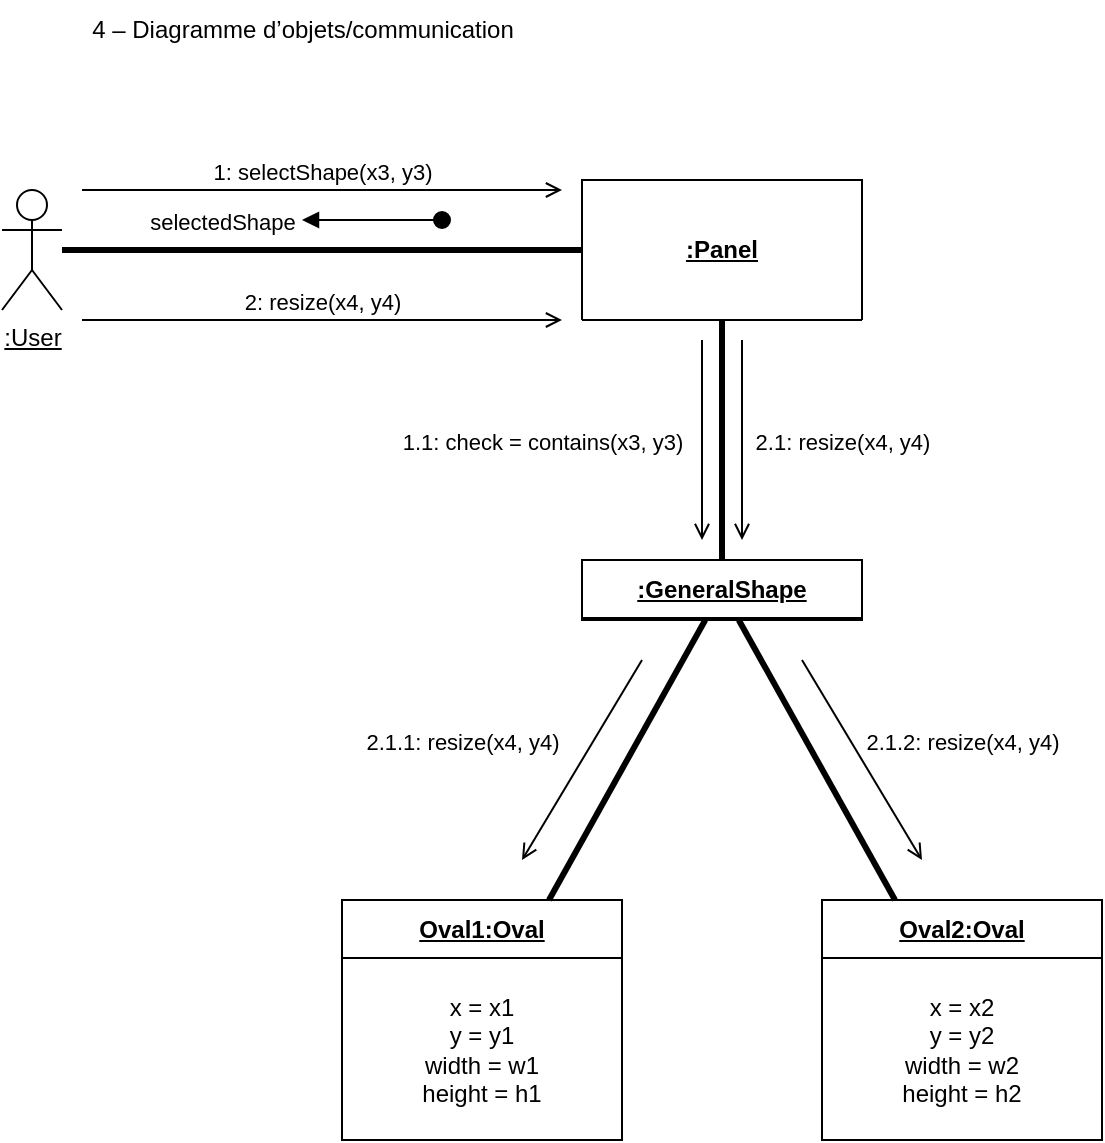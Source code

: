 <mxfile version="24.2.5" type="device">
  <diagram name="Page-1" id="ygPattPglabLzfO5Requ">
    <mxGraphModel dx="1674" dy="884" grid="1" gridSize="10" guides="1" tooltips="1" connect="1" arrows="1" fold="1" page="1" pageScale="0.7" pageWidth="827" pageHeight="1169" math="0" shadow="0">
      <root>
        <mxCell id="0" />
        <mxCell id="1" parent="0" />
        <mxCell id="02bx5hGsh96bysY1KJjp-1" value="&lt;u&gt;:User&lt;/u&gt;" style="shape=umlActor;verticalLabelPosition=bottom;verticalAlign=top;html=1;" parent="1" vertex="1">
          <mxGeometry x="14" y="205" width="30" height="60" as="geometry" />
        </mxCell>
        <mxCell id="02bx5hGsh96bysY1KJjp-4" value="&lt;u&gt;:GeneralShape&lt;/u&gt;" style="swimlane;fontStyle=1;align=center;verticalAlign=middle;childLayout=stackLayout;horizontal=1;startSize=29;horizontalStack=0;resizeParent=1;resizeParentMax=0;resizeLast=0;collapsible=0;marginBottom=0;html=1;whiteSpace=wrap;" parent="1" vertex="1">
          <mxGeometry x="304" y="390" width="140" height="30" as="geometry" />
        </mxCell>
        <mxCell id="02bx5hGsh96bysY1KJjp-7" value="" style="endArrow=none;startArrow=none;endFill=0;startFill=0;endSize=8;html=1;verticalAlign=bottom;labelBackgroundColor=none;strokeWidth=3;rounded=0;" parent="1" source="02bx5hGsh96bysY1KJjp-1" target="02bx5hGsh96bysY1KJjp-20" edge="1">
          <mxGeometry width="160" relative="1" as="geometry">
            <mxPoint x="54" y="340" as="sourcePoint" />
            <mxPoint x="214" y="340" as="targetPoint" />
          </mxGeometry>
        </mxCell>
        <mxCell id="02bx5hGsh96bysY1KJjp-8" value="&lt;u&gt;Oval1:Oval&lt;/u&gt;" style="swimlane;fontStyle=1;align=center;verticalAlign=middle;childLayout=stackLayout;horizontal=1;startSize=29;horizontalStack=0;resizeParent=1;resizeParentMax=0;resizeLast=0;collapsible=0;marginBottom=0;html=1;whiteSpace=wrap;" parent="1" vertex="1">
          <mxGeometry x="184" y="560" width="140" height="120" as="geometry" />
        </mxCell>
        <mxCell id="02bx5hGsh96bysY1KJjp-9" value="x = x1&lt;div&gt;y = y1&lt;/div&gt;&lt;div&gt;width = w1&lt;/div&gt;&lt;div&gt;height = h1&lt;/div&gt;" style="text;html=1;strokeColor=none;fillColor=none;align=center;verticalAlign=middle;spacingLeft=4;spacingRight=4;overflow=hidden;rotatable=0;points=[[0,0.5],[1,0.5]];portConstraint=eastwest;whiteSpace=wrap;" parent="02bx5hGsh96bysY1KJjp-8" vertex="1">
          <mxGeometry y="29" width="140" height="91" as="geometry" />
        </mxCell>
        <mxCell id="02bx5hGsh96bysY1KJjp-11" value="&lt;u&gt;Oval2:Oval&lt;/u&gt;" style="swimlane;fontStyle=1;align=center;verticalAlign=middle;childLayout=stackLayout;horizontal=1;startSize=29;horizontalStack=0;resizeParent=1;resizeParentMax=0;resizeLast=0;collapsible=0;marginBottom=0;html=1;whiteSpace=wrap;" parent="1" vertex="1">
          <mxGeometry x="424" y="560" width="140" height="120" as="geometry" />
        </mxCell>
        <mxCell id="02bx5hGsh96bysY1KJjp-12" value="x = x2&lt;div&gt;y = y2&lt;/div&gt;&lt;div&gt;width = w2&lt;/div&gt;&lt;div&gt;height = h2&lt;/div&gt;" style="text;html=1;strokeColor=none;fillColor=none;align=center;verticalAlign=middle;spacingLeft=4;spacingRight=4;overflow=hidden;rotatable=0;points=[[0,0.5],[1,0.5]];portConstraint=eastwest;whiteSpace=wrap;" parent="02bx5hGsh96bysY1KJjp-11" vertex="1">
          <mxGeometry y="29" width="140" height="91" as="geometry" />
        </mxCell>
        <mxCell id="02bx5hGsh96bysY1KJjp-15" value="" style="endArrow=none;startArrow=none;endFill=0;startFill=0;endSize=8;html=1;verticalAlign=bottom;labelBackgroundColor=none;strokeWidth=3;rounded=0;" parent="1" source="02bx5hGsh96bysY1KJjp-8" target="02bx5hGsh96bysY1KJjp-4" edge="1">
          <mxGeometry width="160" relative="1" as="geometry">
            <mxPoint x="44" y="361" as="sourcePoint" />
            <mxPoint x="234" y="367" as="targetPoint" />
          </mxGeometry>
        </mxCell>
        <mxCell id="02bx5hGsh96bysY1KJjp-16" value="" style="endArrow=none;startArrow=none;endFill=0;startFill=0;endSize=8;html=1;verticalAlign=bottom;labelBackgroundColor=none;strokeWidth=3;rounded=0;" parent="1" source="02bx5hGsh96bysY1KJjp-11" target="02bx5hGsh96bysY1KJjp-4" edge="1">
          <mxGeometry width="160" relative="1" as="geometry">
            <mxPoint x="237" y="490" as="sourcePoint" />
            <mxPoint x="282" y="409" as="targetPoint" />
          </mxGeometry>
        </mxCell>
        <mxCell id="02bx5hGsh96bysY1KJjp-17" value="1: selectShape(x3, y3)" style="html=1;verticalAlign=bottom;labelBackgroundColor=none;endArrow=open;endFill=0;rounded=0;" parent="1" edge="1">
          <mxGeometry width="160" relative="1" as="geometry">
            <mxPoint x="54" y="205" as="sourcePoint" />
            <mxPoint x="294" y="205" as="targetPoint" />
            <mxPoint as="offset" />
          </mxGeometry>
        </mxCell>
        <mxCell id="02bx5hGsh96bysY1KJjp-18" value="2.1.1: resize(x4, y4)" style="html=1;verticalAlign=bottom;labelBackgroundColor=none;endArrow=open;endFill=0;rounded=0;" parent="1" edge="1">
          <mxGeometry x="0.529" y="-51" width="160" relative="1" as="geometry">
            <mxPoint x="334" y="440" as="sourcePoint" />
            <mxPoint x="274" y="540" as="targetPoint" />
            <mxPoint as="offset" />
          </mxGeometry>
        </mxCell>
        <mxCell id="02bx5hGsh96bysY1KJjp-19" value="2.1.2: resize(x4, y4)" style="html=1;verticalAlign=bottom;labelBackgroundColor=none;endArrow=open;endFill=0;rounded=0;" parent="1" edge="1">
          <mxGeometry x="0.441" y="43" width="160" relative="1" as="geometry">
            <mxPoint x="414" y="440" as="sourcePoint" />
            <mxPoint x="474" y="540" as="targetPoint" />
            <mxPoint as="offset" />
          </mxGeometry>
        </mxCell>
        <mxCell id="02bx5hGsh96bysY1KJjp-20" value="&lt;u&gt;:Panel&lt;/u&gt;" style="swimlane;fontStyle=1;align=center;verticalAlign=middle;childLayout=stackLayout;horizontal=1;startSize=70;horizontalStack=0;resizeParent=1;resizeParentMax=0;resizeLast=0;collapsible=0;marginBottom=0;html=1;whiteSpace=wrap;" parent="1" vertex="1">
          <mxGeometry x="304" y="200" width="140" height="70" as="geometry" />
        </mxCell>
        <mxCell id="02bx5hGsh96bysY1KJjp-21" value="" style="endArrow=none;startArrow=none;endFill=0;startFill=0;endSize=8;html=1;verticalAlign=bottom;labelBackgroundColor=none;strokeWidth=3;rounded=0;" parent="1" source="02bx5hGsh96bysY1KJjp-20" target="02bx5hGsh96bysY1KJjp-4" edge="1">
          <mxGeometry width="160" relative="1" as="geometry">
            <mxPoint x="424" y="290" as="sourcePoint" />
            <mxPoint x="634" y="290" as="targetPoint" />
          </mxGeometry>
        </mxCell>
        <mxCell id="02bx5hGsh96bysY1KJjp-22" value="1.1: check = contains(x3, y3)" style="html=1;verticalAlign=bottom;labelBackgroundColor=none;endArrow=open;endFill=0;rounded=0;" parent="1" edge="1">
          <mxGeometry x="0.2" y="-80" width="160" relative="1" as="geometry">
            <mxPoint x="364" y="280" as="sourcePoint" />
            <mxPoint x="364" y="380" as="targetPoint" />
            <mxPoint as="offset" />
          </mxGeometry>
        </mxCell>
        <mxCell id="02bx5hGsh96bysY1KJjp-23" value="selectedShape" style="html=1;verticalAlign=bottom;startArrow=oval;startFill=1;endArrow=block;startSize=8;curved=0;rounded=0;" parent="1" edge="1">
          <mxGeometry x="1" y="41" width="60" relative="1" as="geometry">
            <mxPoint x="234" y="220" as="sourcePoint" />
            <mxPoint x="164" y="220" as="targetPoint" />
            <mxPoint x="-40" y="-31" as="offset" />
          </mxGeometry>
        </mxCell>
        <mxCell id="02bx5hGsh96bysY1KJjp-24" value="2: resize(x4, y4)" style="html=1;verticalAlign=bottom;labelBackgroundColor=none;endArrow=open;endFill=0;rounded=0;" parent="1" edge="1">
          <mxGeometry width="160" relative="1" as="geometry">
            <mxPoint x="54" y="270" as="sourcePoint" />
            <mxPoint x="294" y="270" as="targetPoint" />
            <mxPoint as="offset" />
          </mxGeometry>
        </mxCell>
        <mxCell id="02bx5hGsh96bysY1KJjp-25" value="2.1: resize(x4, y4)" style="html=1;verticalAlign=bottom;labelBackgroundColor=none;endArrow=open;endFill=0;rounded=0;" parent="1" edge="1">
          <mxGeometry x="0.2" y="50" width="160" relative="1" as="geometry">
            <mxPoint x="384" y="280" as="sourcePoint" />
            <mxPoint x="384" y="380" as="targetPoint" />
            <mxPoint as="offset" />
          </mxGeometry>
        </mxCell>
        <mxCell id="zME4gdBqckHG-3SlVfI1-1" value="4 – Diagramme d’objets/communication" style="text;html=1;align=center;verticalAlign=middle;resizable=0;points=[];autosize=1;strokeColor=none;fillColor=none;" parent="1" vertex="1">
          <mxGeometry x="49" y="110" width="230" height="30" as="geometry" />
        </mxCell>
      </root>
    </mxGraphModel>
  </diagram>
</mxfile>
